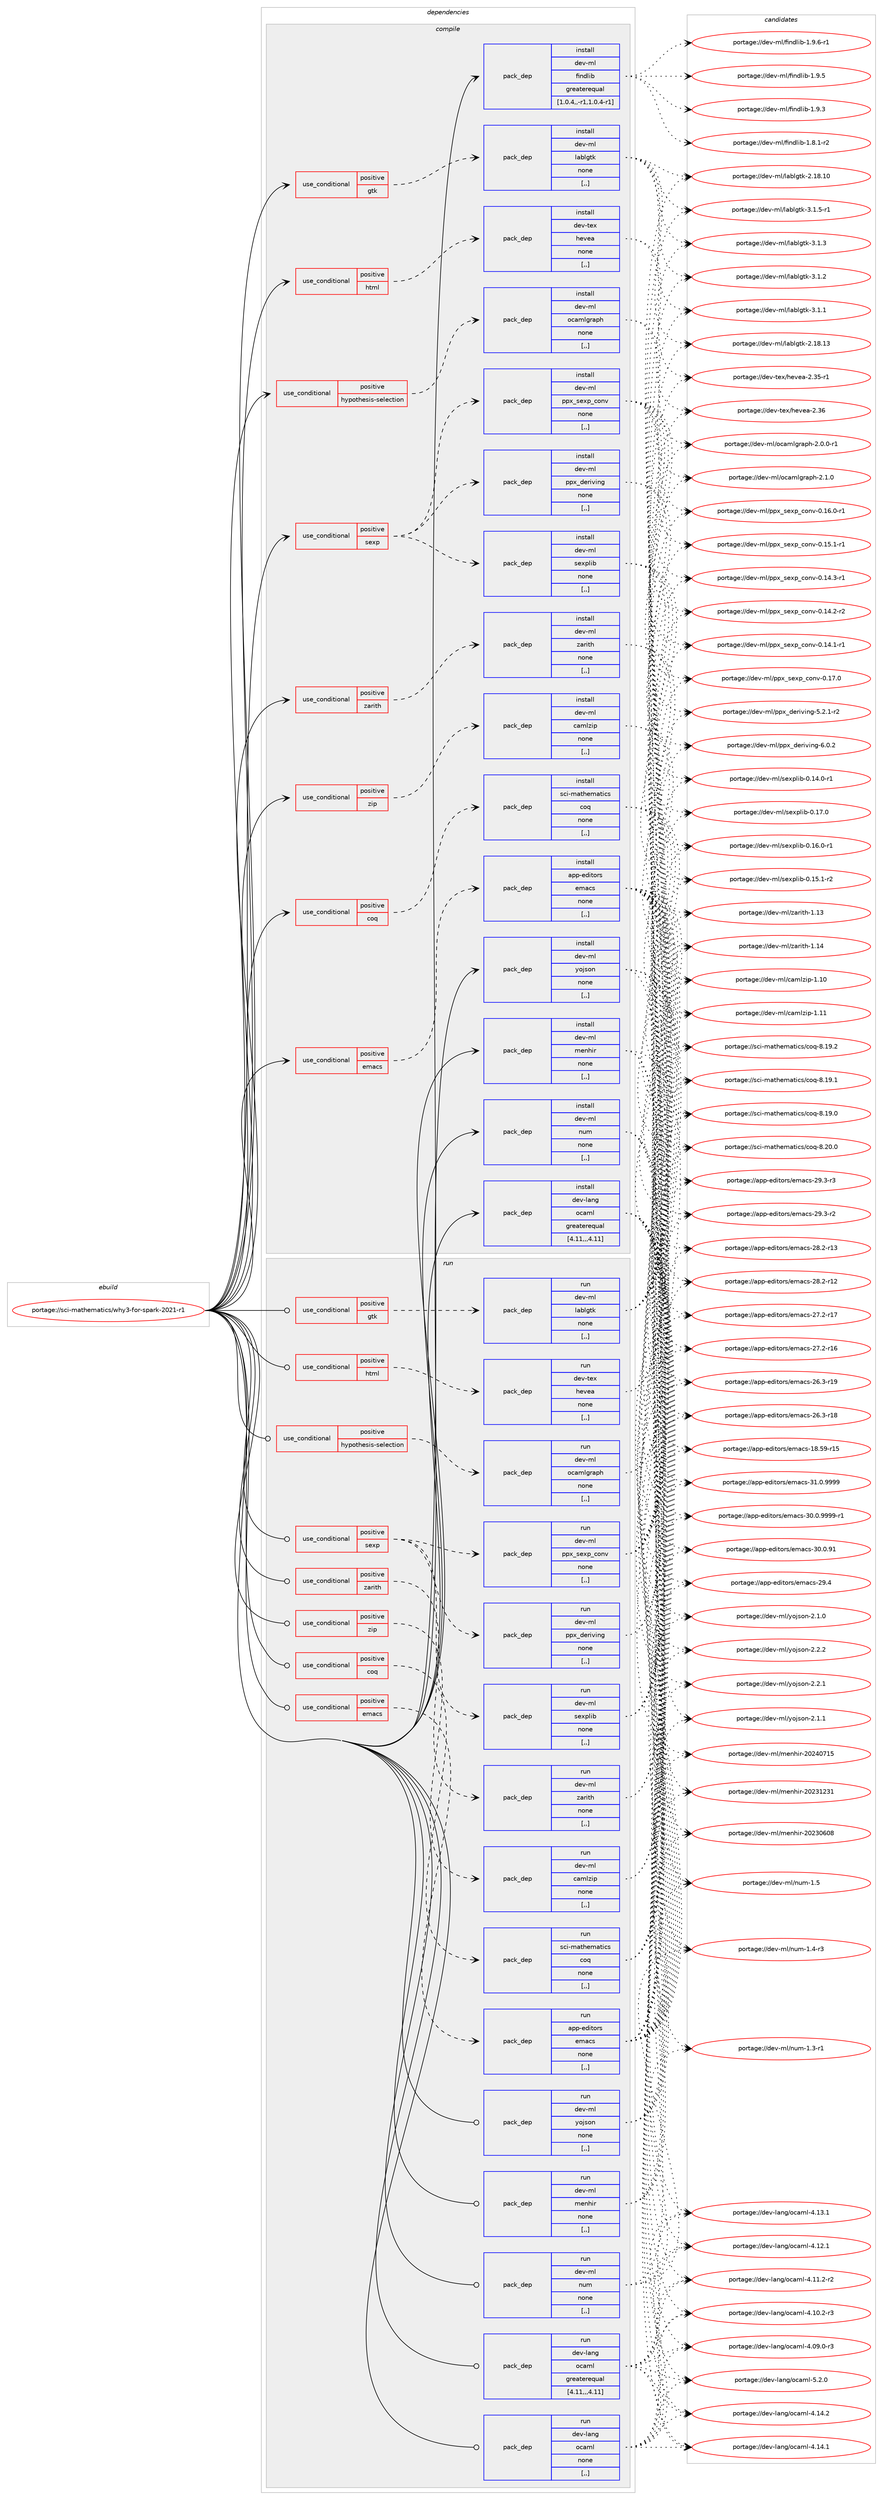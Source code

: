 digraph prolog {

# *************
# Graph options
# *************

newrank=true;
concentrate=true;
compound=true;
graph [rankdir=LR,fontname=Helvetica,fontsize=10,ranksep=1.5];#, ranksep=2.5, nodesep=0.2];
edge  [arrowhead=vee];
node  [fontname=Helvetica,fontsize=10];

# **********
# The ebuild
# **********

subgraph cluster_leftcol {
color=gray;
label=<<i>ebuild</i>>;
id [label="portage://sci-mathematics/why3-for-spark-2021-r1", color=red, width=4, href="../sci-mathematics/why3-for-spark-2021-r1.svg"];
}

# ****************
# The dependencies
# ****************

subgraph cluster_midcol {
color=gray;
label=<<i>dependencies</i>>;
subgraph cluster_compile {
fillcolor="#eeeeee";
style=filled;
label=<<i>compile</i>>;
subgraph cond242470 {
dependency919540 [label=<<TABLE BORDER="0" CELLBORDER="1" CELLSPACING="0" CELLPADDING="4"><TR><TD ROWSPAN="3" CELLPADDING="10">use_conditional</TD></TR><TR><TD>positive</TD></TR><TR><TD>coq</TD></TR></TABLE>>, shape=none, color=red];
subgraph pack670424 {
dependency919541 [label=<<TABLE BORDER="0" CELLBORDER="1" CELLSPACING="0" CELLPADDING="4" WIDTH="220"><TR><TD ROWSPAN="6" CELLPADDING="30">pack_dep</TD></TR><TR><TD WIDTH="110">install</TD></TR><TR><TD>sci-mathematics</TD></TR><TR><TD>coq</TD></TR><TR><TD>none</TD></TR><TR><TD>[,,]</TD></TR></TABLE>>, shape=none, color=blue];
}
dependency919540:e -> dependency919541:w [weight=20,style="dashed",arrowhead="vee"];
}
id:e -> dependency919540:w [weight=20,style="solid",arrowhead="vee"];
subgraph cond242471 {
dependency919542 [label=<<TABLE BORDER="0" CELLBORDER="1" CELLSPACING="0" CELLPADDING="4"><TR><TD ROWSPAN="3" CELLPADDING="10">use_conditional</TD></TR><TR><TD>positive</TD></TR><TR><TD>emacs</TD></TR></TABLE>>, shape=none, color=red];
subgraph pack670425 {
dependency919543 [label=<<TABLE BORDER="0" CELLBORDER="1" CELLSPACING="0" CELLPADDING="4" WIDTH="220"><TR><TD ROWSPAN="6" CELLPADDING="30">pack_dep</TD></TR><TR><TD WIDTH="110">install</TD></TR><TR><TD>app-editors</TD></TR><TR><TD>emacs</TD></TR><TR><TD>none</TD></TR><TR><TD>[,,]</TD></TR></TABLE>>, shape=none, color=blue];
}
dependency919542:e -> dependency919543:w [weight=20,style="dashed",arrowhead="vee"];
}
id:e -> dependency919542:w [weight=20,style="solid",arrowhead="vee"];
subgraph cond242472 {
dependency919544 [label=<<TABLE BORDER="0" CELLBORDER="1" CELLSPACING="0" CELLPADDING="4"><TR><TD ROWSPAN="3" CELLPADDING="10">use_conditional</TD></TR><TR><TD>positive</TD></TR><TR><TD>gtk</TD></TR></TABLE>>, shape=none, color=red];
subgraph pack670426 {
dependency919545 [label=<<TABLE BORDER="0" CELLBORDER="1" CELLSPACING="0" CELLPADDING="4" WIDTH="220"><TR><TD ROWSPAN="6" CELLPADDING="30">pack_dep</TD></TR><TR><TD WIDTH="110">install</TD></TR><TR><TD>dev-ml</TD></TR><TR><TD>lablgtk</TD></TR><TR><TD>none</TD></TR><TR><TD>[,,]</TD></TR></TABLE>>, shape=none, color=blue];
}
dependency919544:e -> dependency919545:w [weight=20,style="dashed",arrowhead="vee"];
}
id:e -> dependency919544:w [weight=20,style="solid",arrowhead="vee"];
subgraph cond242473 {
dependency919546 [label=<<TABLE BORDER="0" CELLBORDER="1" CELLSPACING="0" CELLPADDING="4"><TR><TD ROWSPAN="3" CELLPADDING="10">use_conditional</TD></TR><TR><TD>positive</TD></TR><TR><TD>html</TD></TR></TABLE>>, shape=none, color=red];
subgraph pack670427 {
dependency919547 [label=<<TABLE BORDER="0" CELLBORDER="1" CELLSPACING="0" CELLPADDING="4" WIDTH="220"><TR><TD ROWSPAN="6" CELLPADDING="30">pack_dep</TD></TR><TR><TD WIDTH="110">install</TD></TR><TR><TD>dev-tex</TD></TR><TR><TD>hevea</TD></TR><TR><TD>none</TD></TR><TR><TD>[,,]</TD></TR></TABLE>>, shape=none, color=blue];
}
dependency919546:e -> dependency919547:w [weight=20,style="dashed",arrowhead="vee"];
}
id:e -> dependency919546:w [weight=20,style="solid",arrowhead="vee"];
subgraph cond242474 {
dependency919548 [label=<<TABLE BORDER="0" CELLBORDER="1" CELLSPACING="0" CELLPADDING="4"><TR><TD ROWSPAN="3" CELLPADDING="10">use_conditional</TD></TR><TR><TD>positive</TD></TR><TR><TD>hypothesis-selection</TD></TR></TABLE>>, shape=none, color=red];
subgraph pack670428 {
dependency919549 [label=<<TABLE BORDER="0" CELLBORDER="1" CELLSPACING="0" CELLPADDING="4" WIDTH="220"><TR><TD ROWSPAN="6" CELLPADDING="30">pack_dep</TD></TR><TR><TD WIDTH="110">install</TD></TR><TR><TD>dev-ml</TD></TR><TR><TD>ocamlgraph</TD></TR><TR><TD>none</TD></TR><TR><TD>[,,]</TD></TR></TABLE>>, shape=none, color=blue];
}
dependency919548:e -> dependency919549:w [weight=20,style="dashed",arrowhead="vee"];
}
id:e -> dependency919548:w [weight=20,style="solid",arrowhead="vee"];
subgraph cond242475 {
dependency919550 [label=<<TABLE BORDER="0" CELLBORDER="1" CELLSPACING="0" CELLPADDING="4"><TR><TD ROWSPAN="3" CELLPADDING="10">use_conditional</TD></TR><TR><TD>positive</TD></TR><TR><TD>sexp</TD></TR></TABLE>>, shape=none, color=red];
subgraph pack670429 {
dependency919551 [label=<<TABLE BORDER="0" CELLBORDER="1" CELLSPACING="0" CELLPADDING="4" WIDTH="220"><TR><TD ROWSPAN="6" CELLPADDING="30">pack_dep</TD></TR><TR><TD WIDTH="110">install</TD></TR><TR><TD>dev-ml</TD></TR><TR><TD>ppx_deriving</TD></TR><TR><TD>none</TD></TR><TR><TD>[,,]</TD></TR></TABLE>>, shape=none, color=blue];
}
dependency919550:e -> dependency919551:w [weight=20,style="dashed",arrowhead="vee"];
subgraph pack670430 {
dependency919552 [label=<<TABLE BORDER="0" CELLBORDER="1" CELLSPACING="0" CELLPADDING="4" WIDTH="220"><TR><TD ROWSPAN="6" CELLPADDING="30">pack_dep</TD></TR><TR><TD WIDTH="110">install</TD></TR><TR><TD>dev-ml</TD></TR><TR><TD>ppx_sexp_conv</TD></TR><TR><TD>none</TD></TR><TR><TD>[,,]</TD></TR></TABLE>>, shape=none, color=blue];
}
dependency919550:e -> dependency919552:w [weight=20,style="dashed",arrowhead="vee"];
subgraph pack670431 {
dependency919553 [label=<<TABLE BORDER="0" CELLBORDER="1" CELLSPACING="0" CELLPADDING="4" WIDTH="220"><TR><TD ROWSPAN="6" CELLPADDING="30">pack_dep</TD></TR><TR><TD WIDTH="110">install</TD></TR><TR><TD>dev-ml</TD></TR><TR><TD>sexplib</TD></TR><TR><TD>none</TD></TR><TR><TD>[,,]</TD></TR></TABLE>>, shape=none, color=blue];
}
dependency919550:e -> dependency919553:w [weight=20,style="dashed",arrowhead="vee"];
}
id:e -> dependency919550:w [weight=20,style="solid",arrowhead="vee"];
subgraph cond242476 {
dependency919554 [label=<<TABLE BORDER="0" CELLBORDER="1" CELLSPACING="0" CELLPADDING="4"><TR><TD ROWSPAN="3" CELLPADDING="10">use_conditional</TD></TR><TR><TD>positive</TD></TR><TR><TD>zarith</TD></TR></TABLE>>, shape=none, color=red];
subgraph pack670432 {
dependency919555 [label=<<TABLE BORDER="0" CELLBORDER="1" CELLSPACING="0" CELLPADDING="4" WIDTH="220"><TR><TD ROWSPAN="6" CELLPADDING="30">pack_dep</TD></TR><TR><TD WIDTH="110">install</TD></TR><TR><TD>dev-ml</TD></TR><TR><TD>zarith</TD></TR><TR><TD>none</TD></TR><TR><TD>[,,]</TD></TR></TABLE>>, shape=none, color=blue];
}
dependency919554:e -> dependency919555:w [weight=20,style="dashed",arrowhead="vee"];
}
id:e -> dependency919554:w [weight=20,style="solid",arrowhead="vee"];
subgraph cond242477 {
dependency919556 [label=<<TABLE BORDER="0" CELLBORDER="1" CELLSPACING="0" CELLPADDING="4"><TR><TD ROWSPAN="3" CELLPADDING="10">use_conditional</TD></TR><TR><TD>positive</TD></TR><TR><TD>zip</TD></TR></TABLE>>, shape=none, color=red];
subgraph pack670433 {
dependency919557 [label=<<TABLE BORDER="0" CELLBORDER="1" CELLSPACING="0" CELLPADDING="4" WIDTH="220"><TR><TD ROWSPAN="6" CELLPADDING="30">pack_dep</TD></TR><TR><TD WIDTH="110">install</TD></TR><TR><TD>dev-ml</TD></TR><TR><TD>camlzip</TD></TR><TR><TD>none</TD></TR><TR><TD>[,,]</TD></TR></TABLE>>, shape=none, color=blue];
}
dependency919556:e -> dependency919557:w [weight=20,style="dashed",arrowhead="vee"];
}
id:e -> dependency919556:w [weight=20,style="solid",arrowhead="vee"];
subgraph pack670434 {
dependency919558 [label=<<TABLE BORDER="0" CELLBORDER="1" CELLSPACING="0" CELLPADDING="4" WIDTH="220"><TR><TD ROWSPAN="6" CELLPADDING="30">pack_dep</TD></TR><TR><TD WIDTH="110">install</TD></TR><TR><TD>dev-lang</TD></TR><TR><TD>ocaml</TD></TR><TR><TD>greaterequal</TD></TR><TR><TD>[4.11,,,4.11]</TD></TR></TABLE>>, shape=none, color=blue];
}
id:e -> dependency919558:w [weight=20,style="solid",arrowhead="vee"];
subgraph pack670435 {
dependency919559 [label=<<TABLE BORDER="0" CELLBORDER="1" CELLSPACING="0" CELLPADDING="4" WIDTH="220"><TR><TD ROWSPAN="6" CELLPADDING="30">pack_dep</TD></TR><TR><TD WIDTH="110">install</TD></TR><TR><TD>dev-ml</TD></TR><TR><TD>findlib</TD></TR><TR><TD>greaterequal</TD></TR><TR><TD>[1.0.4,,-r1,1.0.4-r1]</TD></TR></TABLE>>, shape=none, color=blue];
}
id:e -> dependency919559:w [weight=20,style="solid",arrowhead="vee"];
subgraph pack670436 {
dependency919560 [label=<<TABLE BORDER="0" CELLBORDER="1" CELLSPACING="0" CELLPADDING="4" WIDTH="220"><TR><TD ROWSPAN="6" CELLPADDING="30">pack_dep</TD></TR><TR><TD WIDTH="110">install</TD></TR><TR><TD>dev-ml</TD></TR><TR><TD>menhir</TD></TR><TR><TD>none</TD></TR><TR><TD>[,,]</TD></TR></TABLE>>, shape=none, color=blue];
}
id:e -> dependency919560:w [weight=20,style="solid",arrowhead="vee"];
subgraph pack670437 {
dependency919561 [label=<<TABLE BORDER="0" CELLBORDER="1" CELLSPACING="0" CELLPADDING="4" WIDTH="220"><TR><TD ROWSPAN="6" CELLPADDING="30">pack_dep</TD></TR><TR><TD WIDTH="110">install</TD></TR><TR><TD>dev-ml</TD></TR><TR><TD>num</TD></TR><TR><TD>none</TD></TR><TR><TD>[,,]</TD></TR></TABLE>>, shape=none, color=blue];
}
id:e -> dependency919561:w [weight=20,style="solid",arrowhead="vee"];
subgraph pack670438 {
dependency919562 [label=<<TABLE BORDER="0" CELLBORDER="1" CELLSPACING="0" CELLPADDING="4" WIDTH="220"><TR><TD ROWSPAN="6" CELLPADDING="30">pack_dep</TD></TR><TR><TD WIDTH="110">install</TD></TR><TR><TD>dev-ml</TD></TR><TR><TD>yojson</TD></TR><TR><TD>none</TD></TR><TR><TD>[,,]</TD></TR></TABLE>>, shape=none, color=blue];
}
id:e -> dependency919562:w [weight=20,style="solid",arrowhead="vee"];
}
subgraph cluster_compileandrun {
fillcolor="#eeeeee";
style=filled;
label=<<i>compile and run</i>>;
}
subgraph cluster_run {
fillcolor="#eeeeee";
style=filled;
label=<<i>run</i>>;
subgraph cond242478 {
dependency919563 [label=<<TABLE BORDER="0" CELLBORDER="1" CELLSPACING="0" CELLPADDING="4"><TR><TD ROWSPAN="3" CELLPADDING="10">use_conditional</TD></TR><TR><TD>positive</TD></TR><TR><TD>coq</TD></TR></TABLE>>, shape=none, color=red];
subgraph pack670439 {
dependency919564 [label=<<TABLE BORDER="0" CELLBORDER="1" CELLSPACING="0" CELLPADDING="4" WIDTH="220"><TR><TD ROWSPAN="6" CELLPADDING="30">pack_dep</TD></TR><TR><TD WIDTH="110">run</TD></TR><TR><TD>sci-mathematics</TD></TR><TR><TD>coq</TD></TR><TR><TD>none</TD></TR><TR><TD>[,,]</TD></TR></TABLE>>, shape=none, color=blue];
}
dependency919563:e -> dependency919564:w [weight=20,style="dashed",arrowhead="vee"];
}
id:e -> dependency919563:w [weight=20,style="solid",arrowhead="odot"];
subgraph cond242479 {
dependency919565 [label=<<TABLE BORDER="0" CELLBORDER="1" CELLSPACING="0" CELLPADDING="4"><TR><TD ROWSPAN="3" CELLPADDING="10">use_conditional</TD></TR><TR><TD>positive</TD></TR><TR><TD>emacs</TD></TR></TABLE>>, shape=none, color=red];
subgraph pack670440 {
dependency919566 [label=<<TABLE BORDER="0" CELLBORDER="1" CELLSPACING="0" CELLPADDING="4" WIDTH="220"><TR><TD ROWSPAN="6" CELLPADDING="30">pack_dep</TD></TR><TR><TD WIDTH="110">run</TD></TR><TR><TD>app-editors</TD></TR><TR><TD>emacs</TD></TR><TR><TD>none</TD></TR><TR><TD>[,,]</TD></TR></TABLE>>, shape=none, color=blue];
}
dependency919565:e -> dependency919566:w [weight=20,style="dashed",arrowhead="vee"];
}
id:e -> dependency919565:w [weight=20,style="solid",arrowhead="odot"];
subgraph cond242480 {
dependency919567 [label=<<TABLE BORDER="0" CELLBORDER="1" CELLSPACING="0" CELLPADDING="4"><TR><TD ROWSPAN="3" CELLPADDING="10">use_conditional</TD></TR><TR><TD>positive</TD></TR><TR><TD>gtk</TD></TR></TABLE>>, shape=none, color=red];
subgraph pack670441 {
dependency919568 [label=<<TABLE BORDER="0" CELLBORDER="1" CELLSPACING="0" CELLPADDING="4" WIDTH="220"><TR><TD ROWSPAN="6" CELLPADDING="30">pack_dep</TD></TR><TR><TD WIDTH="110">run</TD></TR><TR><TD>dev-ml</TD></TR><TR><TD>lablgtk</TD></TR><TR><TD>none</TD></TR><TR><TD>[,,]</TD></TR></TABLE>>, shape=none, color=blue];
}
dependency919567:e -> dependency919568:w [weight=20,style="dashed",arrowhead="vee"];
}
id:e -> dependency919567:w [weight=20,style="solid",arrowhead="odot"];
subgraph cond242481 {
dependency919569 [label=<<TABLE BORDER="0" CELLBORDER="1" CELLSPACING="0" CELLPADDING="4"><TR><TD ROWSPAN="3" CELLPADDING="10">use_conditional</TD></TR><TR><TD>positive</TD></TR><TR><TD>html</TD></TR></TABLE>>, shape=none, color=red];
subgraph pack670442 {
dependency919570 [label=<<TABLE BORDER="0" CELLBORDER="1" CELLSPACING="0" CELLPADDING="4" WIDTH="220"><TR><TD ROWSPAN="6" CELLPADDING="30">pack_dep</TD></TR><TR><TD WIDTH="110">run</TD></TR><TR><TD>dev-tex</TD></TR><TR><TD>hevea</TD></TR><TR><TD>none</TD></TR><TR><TD>[,,]</TD></TR></TABLE>>, shape=none, color=blue];
}
dependency919569:e -> dependency919570:w [weight=20,style="dashed",arrowhead="vee"];
}
id:e -> dependency919569:w [weight=20,style="solid",arrowhead="odot"];
subgraph cond242482 {
dependency919571 [label=<<TABLE BORDER="0" CELLBORDER="1" CELLSPACING="0" CELLPADDING="4"><TR><TD ROWSPAN="3" CELLPADDING="10">use_conditional</TD></TR><TR><TD>positive</TD></TR><TR><TD>hypothesis-selection</TD></TR></TABLE>>, shape=none, color=red];
subgraph pack670443 {
dependency919572 [label=<<TABLE BORDER="0" CELLBORDER="1" CELLSPACING="0" CELLPADDING="4" WIDTH="220"><TR><TD ROWSPAN="6" CELLPADDING="30">pack_dep</TD></TR><TR><TD WIDTH="110">run</TD></TR><TR><TD>dev-ml</TD></TR><TR><TD>ocamlgraph</TD></TR><TR><TD>none</TD></TR><TR><TD>[,,]</TD></TR></TABLE>>, shape=none, color=blue];
}
dependency919571:e -> dependency919572:w [weight=20,style="dashed",arrowhead="vee"];
}
id:e -> dependency919571:w [weight=20,style="solid",arrowhead="odot"];
subgraph cond242483 {
dependency919573 [label=<<TABLE BORDER="0" CELLBORDER="1" CELLSPACING="0" CELLPADDING="4"><TR><TD ROWSPAN="3" CELLPADDING="10">use_conditional</TD></TR><TR><TD>positive</TD></TR><TR><TD>sexp</TD></TR></TABLE>>, shape=none, color=red];
subgraph pack670444 {
dependency919574 [label=<<TABLE BORDER="0" CELLBORDER="1" CELLSPACING="0" CELLPADDING="4" WIDTH="220"><TR><TD ROWSPAN="6" CELLPADDING="30">pack_dep</TD></TR><TR><TD WIDTH="110">run</TD></TR><TR><TD>dev-ml</TD></TR><TR><TD>ppx_deriving</TD></TR><TR><TD>none</TD></TR><TR><TD>[,,]</TD></TR></TABLE>>, shape=none, color=blue];
}
dependency919573:e -> dependency919574:w [weight=20,style="dashed",arrowhead="vee"];
subgraph pack670445 {
dependency919575 [label=<<TABLE BORDER="0" CELLBORDER="1" CELLSPACING="0" CELLPADDING="4" WIDTH="220"><TR><TD ROWSPAN="6" CELLPADDING="30">pack_dep</TD></TR><TR><TD WIDTH="110">run</TD></TR><TR><TD>dev-ml</TD></TR><TR><TD>ppx_sexp_conv</TD></TR><TR><TD>none</TD></TR><TR><TD>[,,]</TD></TR></TABLE>>, shape=none, color=blue];
}
dependency919573:e -> dependency919575:w [weight=20,style="dashed",arrowhead="vee"];
subgraph pack670446 {
dependency919576 [label=<<TABLE BORDER="0" CELLBORDER="1" CELLSPACING="0" CELLPADDING="4" WIDTH="220"><TR><TD ROWSPAN="6" CELLPADDING="30">pack_dep</TD></TR><TR><TD WIDTH="110">run</TD></TR><TR><TD>dev-ml</TD></TR><TR><TD>sexplib</TD></TR><TR><TD>none</TD></TR><TR><TD>[,,]</TD></TR></TABLE>>, shape=none, color=blue];
}
dependency919573:e -> dependency919576:w [weight=20,style="dashed",arrowhead="vee"];
}
id:e -> dependency919573:w [weight=20,style="solid",arrowhead="odot"];
subgraph cond242484 {
dependency919577 [label=<<TABLE BORDER="0" CELLBORDER="1" CELLSPACING="0" CELLPADDING="4"><TR><TD ROWSPAN="3" CELLPADDING="10">use_conditional</TD></TR><TR><TD>positive</TD></TR><TR><TD>zarith</TD></TR></TABLE>>, shape=none, color=red];
subgraph pack670447 {
dependency919578 [label=<<TABLE BORDER="0" CELLBORDER="1" CELLSPACING="0" CELLPADDING="4" WIDTH="220"><TR><TD ROWSPAN="6" CELLPADDING="30">pack_dep</TD></TR><TR><TD WIDTH="110">run</TD></TR><TR><TD>dev-ml</TD></TR><TR><TD>zarith</TD></TR><TR><TD>none</TD></TR><TR><TD>[,,]</TD></TR></TABLE>>, shape=none, color=blue];
}
dependency919577:e -> dependency919578:w [weight=20,style="dashed",arrowhead="vee"];
}
id:e -> dependency919577:w [weight=20,style="solid",arrowhead="odot"];
subgraph cond242485 {
dependency919579 [label=<<TABLE BORDER="0" CELLBORDER="1" CELLSPACING="0" CELLPADDING="4"><TR><TD ROWSPAN="3" CELLPADDING="10">use_conditional</TD></TR><TR><TD>positive</TD></TR><TR><TD>zip</TD></TR></TABLE>>, shape=none, color=red];
subgraph pack670448 {
dependency919580 [label=<<TABLE BORDER="0" CELLBORDER="1" CELLSPACING="0" CELLPADDING="4" WIDTH="220"><TR><TD ROWSPAN="6" CELLPADDING="30">pack_dep</TD></TR><TR><TD WIDTH="110">run</TD></TR><TR><TD>dev-ml</TD></TR><TR><TD>camlzip</TD></TR><TR><TD>none</TD></TR><TR><TD>[,,]</TD></TR></TABLE>>, shape=none, color=blue];
}
dependency919579:e -> dependency919580:w [weight=20,style="dashed",arrowhead="vee"];
}
id:e -> dependency919579:w [weight=20,style="solid",arrowhead="odot"];
subgraph pack670449 {
dependency919581 [label=<<TABLE BORDER="0" CELLBORDER="1" CELLSPACING="0" CELLPADDING="4" WIDTH="220"><TR><TD ROWSPAN="6" CELLPADDING="30">pack_dep</TD></TR><TR><TD WIDTH="110">run</TD></TR><TR><TD>dev-lang</TD></TR><TR><TD>ocaml</TD></TR><TR><TD>greaterequal</TD></TR><TR><TD>[4.11,,,4.11]</TD></TR></TABLE>>, shape=none, color=blue];
}
id:e -> dependency919581:w [weight=20,style="solid",arrowhead="odot"];
subgraph pack670450 {
dependency919582 [label=<<TABLE BORDER="0" CELLBORDER="1" CELLSPACING="0" CELLPADDING="4" WIDTH="220"><TR><TD ROWSPAN="6" CELLPADDING="30">pack_dep</TD></TR><TR><TD WIDTH="110">run</TD></TR><TR><TD>dev-lang</TD></TR><TR><TD>ocaml</TD></TR><TR><TD>none</TD></TR><TR><TD>[,,]</TD></TR></TABLE>>, shape=none, color=blue];
}
id:e -> dependency919582:w [weight=20,style="solid",arrowhead="odot"];
subgraph pack670451 {
dependency919583 [label=<<TABLE BORDER="0" CELLBORDER="1" CELLSPACING="0" CELLPADDING="4" WIDTH="220"><TR><TD ROWSPAN="6" CELLPADDING="30">pack_dep</TD></TR><TR><TD WIDTH="110">run</TD></TR><TR><TD>dev-ml</TD></TR><TR><TD>menhir</TD></TR><TR><TD>none</TD></TR><TR><TD>[,,]</TD></TR></TABLE>>, shape=none, color=blue];
}
id:e -> dependency919583:w [weight=20,style="solid",arrowhead="odot"];
subgraph pack670452 {
dependency919584 [label=<<TABLE BORDER="0" CELLBORDER="1" CELLSPACING="0" CELLPADDING="4" WIDTH="220"><TR><TD ROWSPAN="6" CELLPADDING="30">pack_dep</TD></TR><TR><TD WIDTH="110">run</TD></TR><TR><TD>dev-ml</TD></TR><TR><TD>num</TD></TR><TR><TD>none</TD></TR><TR><TD>[,,]</TD></TR></TABLE>>, shape=none, color=blue];
}
id:e -> dependency919584:w [weight=20,style="solid",arrowhead="odot"];
subgraph pack670453 {
dependency919585 [label=<<TABLE BORDER="0" CELLBORDER="1" CELLSPACING="0" CELLPADDING="4" WIDTH="220"><TR><TD ROWSPAN="6" CELLPADDING="30">pack_dep</TD></TR><TR><TD WIDTH="110">run</TD></TR><TR><TD>dev-ml</TD></TR><TR><TD>yojson</TD></TR><TR><TD>none</TD></TR><TR><TD>[,,]</TD></TR></TABLE>>, shape=none, color=blue];
}
id:e -> dependency919585:w [weight=20,style="solid",arrowhead="odot"];
}
}

# **************
# The candidates
# **************

subgraph cluster_choices {
rank=same;
color=gray;
label=<<i>candidates</i>>;

subgraph choice670424 {
color=black;
nodesep=1;
choice1159910545109971161041011099711610599115479911111345564650484648 [label="portage://sci-mathematics/coq-8.20.0", color=red, width=4,href="../sci-mathematics/coq-8.20.0.svg"];
choice1159910545109971161041011099711610599115479911111345564649574650 [label="portage://sci-mathematics/coq-8.19.2", color=red, width=4,href="../sci-mathematics/coq-8.19.2.svg"];
choice1159910545109971161041011099711610599115479911111345564649574649 [label="portage://sci-mathematics/coq-8.19.1", color=red, width=4,href="../sci-mathematics/coq-8.19.1.svg"];
choice1159910545109971161041011099711610599115479911111345564649574648 [label="portage://sci-mathematics/coq-8.19.0", color=red, width=4,href="../sci-mathematics/coq-8.19.0.svg"];
dependency919541:e -> choice1159910545109971161041011099711610599115479911111345564650484648:w [style=dotted,weight="100"];
dependency919541:e -> choice1159910545109971161041011099711610599115479911111345564649574650:w [style=dotted,weight="100"];
dependency919541:e -> choice1159910545109971161041011099711610599115479911111345564649574649:w [style=dotted,weight="100"];
dependency919541:e -> choice1159910545109971161041011099711610599115479911111345564649574648:w [style=dotted,weight="100"];
}
subgraph choice670425 {
color=black;
nodesep=1;
choice971121124510110010511611111411547101109979911545514946484657575757 [label="portage://app-editors/emacs-31.0.9999", color=red, width=4,href="../app-editors/emacs-31.0.9999.svg"];
choice9711211245101100105116111114115471011099799115455148464846575757574511449 [label="portage://app-editors/emacs-30.0.9999-r1", color=red, width=4,href="../app-editors/emacs-30.0.9999-r1.svg"];
choice97112112451011001051161111141154710110997991154551484648465749 [label="portage://app-editors/emacs-30.0.91", color=red, width=4,href="../app-editors/emacs-30.0.91.svg"];
choice97112112451011001051161111141154710110997991154550574652 [label="portage://app-editors/emacs-29.4", color=red, width=4,href="../app-editors/emacs-29.4.svg"];
choice971121124510110010511611111411547101109979911545505746514511451 [label="portage://app-editors/emacs-29.3-r3", color=red, width=4,href="../app-editors/emacs-29.3-r3.svg"];
choice971121124510110010511611111411547101109979911545505746514511450 [label="portage://app-editors/emacs-29.3-r2", color=red, width=4,href="../app-editors/emacs-29.3-r2.svg"];
choice97112112451011001051161111141154710110997991154550564650451144951 [label="portage://app-editors/emacs-28.2-r13", color=red, width=4,href="../app-editors/emacs-28.2-r13.svg"];
choice97112112451011001051161111141154710110997991154550564650451144950 [label="portage://app-editors/emacs-28.2-r12", color=red, width=4,href="../app-editors/emacs-28.2-r12.svg"];
choice97112112451011001051161111141154710110997991154550554650451144955 [label="portage://app-editors/emacs-27.2-r17", color=red, width=4,href="../app-editors/emacs-27.2-r17.svg"];
choice97112112451011001051161111141154710110997991154550554650451144954 [label="portage://app-editors/emacs-27.2-r16", color=red, width=4,href="../app-editors/emacs-27.2-r16.svg"];
choice97112112451011001051161111141154710110997991154550544651451144957 [label="portage://app-editors/emacs-26.3-r19", color=red, width=4,href="../app-editors/emacs-26.3-r19.svg"];
choice97112112451011001051161111141154710110997991154550544651451144956 [label="portage://app-editors/emacs-26.3-r18", color=red, width=4,href="../app-editors/emacs-26.3-r18.svg"];
choice9711211245101100105116111114115471011099799115454956465357451144953 [label="portage://app-editors/emacs-18.59-r15", color=red, width=4,href="../app-editors/emacs-18.59-r15.svg"];
dependency919543:e -> choice971121124510110010511611111411547101109979911545514946484657575757:w [style=dotted,weight="100"];
dependency919543:e -> choice9711211245101100105116111114115471011099799115455148464846575757574511449:w [style=dotted,weight="100"];
dependency919543:e -> choice97112112451011001051161111141154710110997991154551484648465749:w [style=dotted,weight="100"];
dependency919543:e -> choice97112112451011001051161111141154710110997991154550574652:w [style=dotted,weight="100"];
dependency919543:e -> choice971121124510110010511611111411547101109979911545505746514511451:w [style=dotted,weight="100"];
dependency919543:e -> choice971121124510110010511611111411547101109979911545505746514511450:w [style=dotted,weight="100"];
dependency919543:e -> choice97112112451011001051161111141154710110997991154550564650451144951:w [style=dotted,weight="100"];
dependency919543:e -> choice97112112451011001051161111141154710110997991154550564650451144950:w [style=dotted,weight="100"];
dependency919543:e -> choice97112112451011001051161111141154710110997991154550554650451144955:w [style=dotted,weight="100"];
dependency919543:e -> choice97112112451011001051161111141154710110997991154550554650451144954:w [style=dotted,weight="100"];
dependency919543:e -> choice97112112451011001051161111141154710110997991154550544651451144957:w [style=dotted,weight="100"];
dependency919543:e -> choice97112112451011001051161111141154710110997991154550544651451144956:w [style=dotted,weight="100"];
dependency919543:e -> choice9711211245101100105116111114115471011099799115454956465357451144953:w [style=dotted,weight="100"];
}
subgraph choice670426 {
color=black;
nodesep=1;
choice100101118451091084710897981081031161074551464946534511449 [label="portage://dev-ml/lablgtk-3.1.5-r1", color=red, width=4,href="../dev-ml/lablgtk-3.1.5-r1.svg"];
choice10010111845109108471089798108103116107455146494651 [label="portage://dev-ml/lablgtk-3.1.3", color=red, width=4,href="../dev-ml/lablgtk-3.1.3.svg"];
choice10010111845109108471089798108103116107455146494650 [label="portage://dev-ml/lablgtk-3.1.2", color=red, width=4,href="../dev-ml/lablgtk-3.1.2.svg"];
choice10010111845109108471089798108103116107455146494649 [label="portage://dev-ml/lablgtk-3.1.1", color=red, width=4,href="../dev-ml/lablgtk-3.1.1.svg"];
choice100101118451091084710897981081031161074550464956464951 [label="portage://dev-ml/lablgtk-2.18.13", color=red, width=4,href="../dev-ml/lablgtk-2.18.13.svg"];
choice100101118451091084710897981081031161074550464956464948 [label="portage://dev-ml/lablgtk-2.18.10", color=red, width=4,href="../dev-ml/lablgtk-2.18.10.svg"];
dependency919545:e -> choice100101118451091084710897981081031161074551464946534511449:w [style=dotted,weight="100"];
dependency919545:e -> choice10010111845109108471089798108103116107455146494651:w [style=dotted,weight="100"];
dependency919545:e -> choice10010111845109108471089798108103116107455146494650:w [style=dotted,weight="100"];
dependency919545:e -> choice10010111845109108471089798108103116107455146494649:w [style=dotted,weight="100"];
dependency919545:e -> choice100101118451091084710897981081031161074550464956464951:w [style=dotted,weight="100"];
dependency919545:e -> choice100101118451091084710897981081031161074550464956464948:w [style=dotted,weight="100"];
}
subgraph choice670427 {
color=black;
nodesep=1;
choice1001011184511610112047104101118101974550465154 [label="portage://dev-tex/hevea-2.36", color=red, width=4,href="../dev-tex/hevea-2.36.svg"];
choice10010111845116101120471041011181019745504651534511449 [label="portage://dev-tex/hevea-2.35-r1", color=red, width=4,href="../dev-tex/hevea-2.35-r1.svg"];
dependency919547:e -> choice1001011184511610112047104101118101974550465154:w [style=dotted,weight="100"];
dependency919547:e -> choice10010111845116101120471041011181019745504651534511449:w [style=dotted,weight="100"];
}
subgraph choice670428 {
color=black;
nodesep=1;
choice1001011184510910847111999710910810311497112104455046494648 [label="portage://dev-ml/ocamlgraph-2.1.0", color=red, width=4,href="../dev-ml/ocamlgraph-2.1.0.svg"];
choice10010111845109108471119997109108103114971121044550464846484511449 [label="portage://dev-ml/ocamlgraph-2.0.0-r1", color=red, width=4,href="../dev-ml/ocamlgraph-2.0.0-r1.svg"];
dependency919549:e -> choice1001011184510910847111999710910810311497112104455046494648:w [style=dotted,weight="100"];
dependency919549:e -> choice10010111845109108471119997109108103114971121044550464846484511449:w [style=dotted,weight="100"];
}
subgraph choice670429 {
color=black;
nodesep=1;
choice100101118451091084711211212095100101114105118105110103455446484650 [label="portage://dev-ml/ppx_deriving-6.0.2", color=red, width=4,href="../dev-ml/ppx_deriving-6.0.2.svg"];
choice1001011184510910847112112120951001011141051181051101034553465046494511450 [label="portage://dev-ml/ppx_deriving-5.2.1-r2", color=red, width=4,href="../dev-ml/ppx_deriving-5.2.1-r2.svg"];
dependency919551:e -> choice100101118451091084711211212095100101114105118105110103455446484650:w [style=dotted,weight="100"];
dependency919551:e -> choice1001011184510910847112112120951001011141051181051101034553465046494511450:w [style=dotted,weight="100"];
}
subgraph choice670430 {
color=black;
nodesep=1;
choice100101118451091084711211212095115101120112959911111011845484649554648 [label="portage://dev-ml/ppx_sexp_conv-0.17.0", color=red, width=4,href="../dev-ml/ppx_sexp_conv-0.17.0.svg"];
choice1001011184510910847112112120951151011201129599111110118454846495446484511449 [label="portage://dev-ml/ppx_sexp_conv-0.16.0-r1", color=red, width=4,href="../dev-ml/ppx_sexp_conv-0.16.0-r1.svg"];
choice1001011184510910847112112120951151011201129599111110118454846495346494511449 [label="portage://dev-ml/ppx_sexp_conv-0.15.1-r1", color=red, width=4,href="../dev-ml/ppx_sexp_conv-0.15.1-r1.svg"];
choice1001011184510910847112112120951151011201129599111110118454846495246514511449 [label="portage://dev-ml/ppx_sexp_conv-0.14.3-r1", color=red, width=4,href="../dev-ml/ppx_sexp_conv-0.14.3-r1.svg"];
choice1001011184510910847112112120951151011201129599111110118454846495246504511450 [label="portage://dev-ml/ppx_sexp_conv-0.14.2-r2", color=red, width=4,href="../dev-ml/ppx_sexp_conv-0.14.2-r2.svg"];
choice1001011184510910847112112120951151011201129599111110118454846495246494511449 [label="portage://dev-ml/ppx_sexp_conv-0.14.1-r1", color=red, width=4,href="../dev-ml/ppx_sexp_conv-0.14.1-r1.svg"];
dependency919552:e -> choice100101118451091084711211212095115101120112959911111011845484649554648:w [style=dotted,weight="100"];
dependency919552:e -> choice1001011184510910847112112120951151011201129599111110118454846495446484511449:w [style=dotted,weight="100"];
dependency919552:e -> choice1001011184510910847112112120951151011201129599111110118454846495346494511449:w [style=dotted,weight="100"];
dependency919552:e -> choice1001011184510910847112112120951151011201129599111110118454846495246514511449:w [style=dotted,weight="100"];
dependency919552:e -> choice1001011184510910847112112120951151011201129599111110118454846495246504511450:w [style=dotted,weight="100"];
dependency919552:e -> choice1001011184510910847112112120951151011201129599111110118454846495246494511449:w [style=dotted,weight="100"];
}
subgraph choice670431 {
color=black;
nodesep=1;
choice10010111845109108471151011201121081059845484649554648 [label="portage://dev-ml/sexplib-0.17.0", color=red, width=4,href="../dev-ml/sexplib-0.17.0.svg"];
choice100101118451091084711510112011210810598454846495446484511449 [label="portage://dev-ml/sexplib-0.16.0-r1", color=red, width=4,href="../dev-ml/sexplib-0.16.0-r1.svg"];
choice100101118451091084711510112011210810598454846495346494511450 [label="portage://dev-ml/sexplib-0.15.1-r2", color=red, width=4,href="../dev-ml/sexplib-0.15.1-r2.svg"];
choice100101118451091084711510112011210810598454846495246484511449 [label="portage://dev-ml/sexplib-0.14.0-r1", color=red, width=4,href="../dev-ml/sexplib-0.14.0-r1.svg"];
dependency919553:e -> choice10010111845109108471151011201121081059845484649554648:w [style=dotted,weight="100"];
dependency919553:e -> choice100101118451091084711510112011210810598454846495446484511449:w [style=dotted,weight="100"];
dependency919553:e -> choice100101118451091084711510112011210810598454846495346494511450:w [style=dotted,weight="100"];
dependency919553:e -> choice100101118451091084711510112011210810598454846495246484511449:w [style=dotted,weight="100"];
}
subgraph choice670432 {
color=black;
nodesep=1;
choice1001011184510910847122971141051161044549464952 [label="portage://dev-ml/zarith-1.14", color=red, width=4,href="../dev-ml/zarith-1.14.svg"];
choice1001011184510910847122971141051161044549464951 [label="portage://dev-ml/zarith-1.13", color=red, width=4,href="../dev-ml/zarith-1.13.svg"];
dependency919555:e -> choice1001011184510910847122971141051161044549464952:w [style=dotted,weight="100"];
dependency919555:e -> choice1001011184510910847122971141051161044549464951:w [style=dotted,weight="100"];
}
subgraph choice670433 {
color=black;
nodesep=1;
choice100101118451091084799971091081221051124549464949 [label="portage://dev-ml/camlzip-1.11", color=red, width=4,href="../dev-ml/camlzip-1.11.svg"];
choice100101118451091084799971091081221051124549464948 [label="portage://dev-ml/camlzip-1.10", color=red, width=4,href="../dev-ml/camlzip-1.10.svg"];
dependency919557:e -> choice100101118451091084799971091081221051124549464949:w [style=dotted,weight="100"];
dependency919557:e -> choice100101118451091084799971091081221051124549464948:w [style=dotted,weight="100"];
}
subgraph choice670434 {
color=black;
nodesep=1;
choice1001011184510897110103471119997109108455346504648 [label="portage://dev-lang/ocaml-5.2.0", color=red, width=4,href="../dev-lang/ocaml-5.2.0.svg"];
choice100101118451089711010347111999710910845524649524650 [label="portage://dev-lang/ocaml-4.14.2", color=red, width=4,href="../dev-lang/ocaml-4.14.2.svg"];
choice100101118451089711010347111999710910845524649524649 [label="portage://dev-lang/ocaml-4.14.1", color=red, width=4,href="../dev-lang/ocaml-4.14.1.svg"];
choice100101118451089711010347111999710910845524649514649 [label="portage://dev-lang/ocaml-4.13.1", color=red, width=4,href="../dev-lang/ocaml-4.13.1.svg"];
choice100101118451089711010347111999710910845524649504649 [label="portage://dev-lang/ocaml-4.12.1", color=red, width=4,href="../dev-lang/ocaml-4.12.1.svg"];
choice1001011184510897110103471119997109108455246494946504511450 [label="portage://dev-lang/ocaml-4.11.2-r2", color=red, width=4,href="../dev-lang/ocaml-4.11.2-r2.svg"];
choice1001011184510897110103471119997109108455246494846504511451 [label="portage://dev-lang/ocaml-4.10.2-r3", color=red, width=4,href="../dev-lang/ocaml-4.10.2-r3.svg"];
choice1001011184510897110103471119997109108455246485746484511451 [label="portage://dev-lang/ocaml-4.09.0-r3", color=red, width=4,href="../dev-lang/ocaml-4.09.0-r3.svg"];
dependency919558:e -> choice1001011184510897110103471119997109108455346504648:w [style=dotted,weight="100"];
dependency919558:e -> choice100101118451089711010347111999710910845524649524650:w [style=dotted,weight="100"];
dependency919558:e -> choice100101118451089711010347111999710910845524649524649:w [style=dotted,weight="100"];
dependency919558:e -> choice100101118451089711010347111999710910845524649514649:w [style=dotted,weight="100"];
dependency919558:e -> choice100101118451089711010347111999710910845524649504649:w [style=dotted,weight="100"];
dependency919558:e -> choice1001011184510897110103471119997109108455246494946504511450:w [style=dotted,weight="100"];
dependency919558:e -> choice1001011184510897110103471119997109108455246494846504511451:w [style=dotted,weight="100"];
dependency919558:e -> choice1001011184510897110103471119997109108455246485746484511451:w [style=dotted,weight="100"];
}
subgraph choice670435 {
color=black;
nodesep=1;
choice1001011184510910847102105110100108105984549465746544511449 [label="portage://dev-ml/findlib-1.9.6-r1", color=red, width=4,href="../dev-ml/findlib-1.9.6-r1.svg"];
choice100101118451091084710210511010010810598454946574653 [label="portage://dev-ml/findlib-1.9.5", color=red, width=4,href="../dev-ml/findlib-1.9.5.svg"];
choice100101118451091084710210511010010810598454946574651 [label="portage://dev-ml/findlib-1.9.3", color=red, width=4,href="../dev-ml/findlib-1.9.3.svg"];
choice1001011184510910847102105110100108105984549465646494511450 [label="portage://dev-ml/findlib-1.8.1-r2", color=red, width=4,href="../dev-ml/findlib-1.8.1-r2.svg"];
dependency919559:e -> choice1001011184510910847102105110100108105984549465746544511449:w [style=dotted,weight="100"];
dependency919559:e -> choice100101118451091084710210511010010810598454946574653:w [style=dotted,weight="100"];
dependency919559:e -> choice100101118451091084710210511010010810598454946574651:w [style=dotted,weight="100"];
dependency919559:e -> choice1001011184510910847102105110100108105984549465646494511450:w [style=dotted,weight="100"];
}
subgraph choice670436 {
color=black;
nodesep=1;
choice1001011184510910847109101110104105114455048505248554953 [label="portage://dev-ml/menhir-20240715", color=red, width=4,href="../dev-ml/menhir-20240715.svg"];
choice1001011184510910847109101110104105114455048505149505149 [label="portage://dev-ml/menhir-20231231", color=red, width=4,href="../dev-ml/menhir-20231231.svg"];
choice1001011184510910847109101110104105114455048505148544856 [label="portage://dev-ml/menhir-20230608", color=red, width=4,href="../dev-ml/menhir-20230608.svg"];
dependency919560:e -> choice1001011184510910847109101110104105114455048505248554953:w [style=dotted,weight="100"];
dependency919560:e -> choice1001011184510910847109101110104105114455048505149505149:w [style=dotted,weight="100"];
dependency919560:e -> choice1001011184510910847109101110104105114455048505148544856:w [style=dotted,weight="100"];
}
subgraph choice670437 {
color=black;
nodesep=1;
choice100101118451091084711011710945494653 [label="portage://dev-ml/num-1.5", color=red, width=4,href="../dev-ml/num-1.5.svg"];
choice1001011184510910847110117109454946524511451 [label="portage://dev-ml/num-1.4-r3", color=red, width=4,href="../dev-ml/num-1.4-r3.svg"];
choice1001011184510910847110117109454946514511449 [label="portage://dev-ml/num-1.3-r1", color=red, width=4,href="../dev-ml/num-1.3-r1.svg"];
dependency919561:e -> choice100101118451091084711011710945494653:w [style=dotted,weight="100"];
dependency919561:e -> choice1001011184510910847110117109454946524511451:w [style=dotted,weight="100"];
dependency919561:e -> choice1001011184510910847110117109454946514511449:w [style=dotted,weight="100"];
}
subgraph choice670438 {
color=black;
nodesep=1;
choice1001011184510910847121111106115111110455046504650 [label="portage://dev-ml/yojson-2.2.2", color=red, width=4,href="../dev-ml/yojson-2.2.2.svg"];
choice1001011184510910847121111106115111110455046504649 [label="portage://dev-ml/yojson-2.2.1", color=red, width=4,href="../dev-ml/yojson-2.2.1.svg"];
choice1001011184510910847121111106115111110455046494649 [label="portage://dev-ml/yojson-2.1.1", color=red, width=4,href="../dev-ml/yojson-2.1.1.svg"];
choice1001011184510910847121111106115111110455046494648 [label="portage://dev-ml/yojson-2.1.0", color=red, width=4,href="../dev-ml/yojson-2.1.0.svg"];
dependency919562:e -> choice1001011184510910847121111106115111110455046504650:w [style=dotted,weight="100"];
dependency919562:e -> choice1001011184510910847121111106115111110455046504649:w [style=dotted,weight="100"];
dependency919562:e -> choice1001011184510910847121111106115111110455046494649:w [style=dotted,weight="100"];
dependency919562:e -> choice1001011184510910847121111106115111110455046494648:w [style=dotted,weight="100"];
}
subgraph choice670439 {
color=black;
nodesep=1;
choice1159910545109971161041011099711610599115479911111345564650484648 [label="portage://sci-mathematics/coq-8.20.0", color=red, width=4,href="../sci-mathematics/coq-8.20.0.svg"];
choice1159910545109971161041011099711610599115479911111345564649574650 [label="portage://sci-mathematics/coq-8.19.2", color=red, width=4,href="../sci-mathematics/coq-8.19.2.svg"];
choice1159910545109971161041011099711610599115479911111345564649574649 [label="portage://sci-mathematics/coq-8.19.1", color=red, width=4,href="../sci-mathematics/coq-8.19.1.svg"];
choice1159910545109971161041011099711610599115479911111345564649574648 [label="portage://sci-mathematics/coq-8.19.0", color=red, width=4,href="../sci-mathematics/coq-8.19.0.svg"];
dependency919564:e -> choice1159910545109971161041011099711610599115479911111345564650484648:w [style=dotted,weight="100"];
dependency919564:e -> choice1159910545109971161041011099711610599115479911111345564649574650:w [style=dotted,weight="100"];
dependency919564:e -> choice1159910545109971161041011099711610599115479911111345564649574649:w [style=dotted,weight="100"];
dependency919564:e -> choice1159910545109971161041011099711610599115479911111345564649574648:w [style=dotted,weight="100"];
}
subgraph choice670440 {
color=black;
nodesep=1;
choice971121124510110010511611111411547101109979911545514946484657575757 [label="portage://app-editors/emacs-31.0.9999", color=red, width=4,href="../app-editors/emacs-31.0.9999.svg"];
choice9711211245101100105116111114115471011099799115455148464846575757574511449 [label="portage://app-editors/emacs-30.0.9999-r1", color=red, width=4,href="../app-editors/emacs-30.0.9999-r1.svg"];
choice97112112451011001051161111141154710110997991154551484648465749 [label="portage://app-editors/emacs-30.0.91", color=red, width=4,href="../app-editors/emacs-30.0.91.svg"];
choice97112112451011001051161111141154710110997991154550574652 [label="portage://app-editors/emacs-29.4", color=red, width=4,href="../app-editors/emacs-29.4.svg"];
choice971121124510110010511611111411547101109979911545505746514511451 [label="portage://app-editors/emacs-29.3-r3", color=red, width=4,href="../app-editors/emacs-29.3-r3.svg"];
choice971121124510110010511611111411547101109979911545505746514511450 [label="portage://app-editors/emacs-29.3-r2", color=red, width=4,href="../app-editors/emacs-29.3-r2.svg"];
choice97112112451011001051161111141154710110997991154550564650451144951 [label="portage://app-editors/emacs-28.2-r13", color=red, width=4,href="../app-editors/emacs-28.2-r13.svg"];
choice97112112451011001051161111141154710110997991154550564650451144950 [label="portage://app-editors/emacs-28.2-r12", color=red, width=4,href="../app-editors/emacs-28.2-r12.svg"];
choice97112112451011001051161111141154710110997991154550554650451144955 [label="portage://app-editors/emacs-27.2-r17", color=red, width=4,href="../app-editors/emacs-27.2-r17.svg"];
choice97112112451011001051161111141154710110997991154550554650451144954 [label="portage://app-editors/emacs-27.2-r16", color=red, width=4,href="../app-editors/emacs-27.2-r16.svg"];
choice97112112451011001051161111141154710110997991154550544651451144957 [label="portage://app-editors/emacs-26.3-r19", color=red, width=4,href="../app-editors/emacs-26.3-r19.svg"];
choice97112112451011001051161111141154710110997991154550544651451144956 [label="portage://app-editors/emacs-26.3-r18", color=red, width=4,href="../app-editors/emacs-26.3-r18.svg"];
choice9711211245101100105116111114115471011099799115454956465357451144953 [label="portage://app-editors/emacs-18.59-r15", color=red, width=4,href="../app-editors/emacs-18.59-r15.svg"];
dependency919566:e -> choice971121124510110010511611111411547101109979911545514946484657575757:w [style=dotted,weight="100"];
dependency919566:e -> choice9711211245101100105116111114115471011099799115455148464846575757574511449:w [style=dotted,weight="100"];
dependency919566:e -> choice97112112451011001051161111141154710110997991154551484648465749:w [style=dotted,weight="100"];
dependency919566:e -> choice97112112451011001051161111141154710110997991154550574652:w [style=dotted,weight="100"];
dependency919566:e -> choice971121124510110010511611111411547101109979911545505746514511451:w [style=dotted,weight="100"];
dependency919566:e -> choice971121124510110010511611111411547101109979911545505746514511450:w [style=dotted,weight="100"];
dependency919566:e -> choice97112112451011001051161111141154710110997991154550564650451144951:w [style=dotted,weight="100"];
dependency919566:e -> choice97112112451011001051161111141154710110997991154550564650451144950:w [style=dotted,weight="100"];
dependency919566:e -> choice97112112451011001051161111141154710110997991154550554650451144955:w [style=dotted,weight="100"];
dependency919566:e -> choice97112112451011001051161111141154710110997991154550554650451144954:w [style=dotted,weight="100"];
dependency919566:e -> choice97112112451011001051161111141154710110997991154550544651451144957:w [style=dotted,weight="100"];
dependency919566:e -> choice97112112451011001051161111141154710110997991154550544651451144956:w [style=dotted,weight="100"];
dependency919566:e -> choice9711211245101100105116111114115471011099799115454956465357451144953:w [style=dotted,weight="100"];
}
subgraph choice670441 {
color=black;
nodesep=1;
choice100101118451091084710897981081031161074551464946534511449 [label="portage://dev-ml/lablgtk-3.1.5-r1", color=red, width=4,href="../dev-ml/lablgtk-3.1.5-r1.svg"];
choice10010111845109108471089798108103116107455146494651 [label="portage://dev-ml/lablgtk-3.1.3", color=red, width=4,href="../dev-ml/lablgtk-3.1.3.svg"];
choice10010111845109108471089798108103116107455146494650 [label="portage://dev-ml/lablgtk-3.1.2", color=red, width=4,href="../dev-ml/lablgtk-3.1.2.svg"];
choice10010111845109108471089798108103116107455146494649 [label="portage://dev-ml/lablgtk-3.1.1", color=red, width=4,href="../dev-ml/lablgtk-3.1.1.svg"];
choice100101118451091084710897981081031161074550464956464951 [label="portage://dev-ml/lablgtk-2.18.13", color=red, width=4,href="../dev-ml/lablgtk-2.18.13.svg"];
choice100101118451091084710897981081031161074550464956464948 [label="portage://dev-ml/lablgtk-2.18.10", color=red, width=4,href="../dev-ml/lablgtk-2.18.10.svg"];
dependency919568:e -> choice100101118451091084710897981081031161074551464946534511449:w [style=dotted,weight="100"];
dependency919568:e -> choice10010111845109108471089798108103116107455146494651:w [style=dotted,weight="100"];
dependency919568:e -> choice10010111845109108471089798108103116107455146494650:w [style=dotted,weight="100"];
dependency919568:e -> choice10010111845109108471089798108103116107455146494649:w [style=dotted,weight="100"];
dependency919568:e -> choice100101118451091084710897981081031161074550464956464951:w [style=dotted,weight="100"];
dependency919568:e -> choice100101118451091084710897981081031161074550464956464948:w [style=dotted,weight="100"];
}
subgraph choice670442 {
color=black;
nodesep=1;
choice1001011184511610112047104101118101974550465154 [label="portage://dev-tex/hevea-2.36", color=red, width=4,href="../dev-tex/hevea-2.36.svg"];
choice10010111845116101120471041011181019745504651534511449 [label="portage://dev-tex/hevea-2.35-r1", color=red, width=4,href="../dev-tex/hevea-2.35-r1.svg"];
dependency919570:e -> choice1001011184511610112047104101118101974550465154:w [style=dotted,weight="100"];
dependency919570:e -> choice10010111845116101120471041011181019745504651534511449:w [style=dotted,weight="100"];
}
subgraph choice670443 {
color=black;
nodesep=1;
choice1001011184510910847111999710910810311497112104455046494648 [label="portage://dev-ml/ocamlgraph-2.1.0", color=red, width=4,href="../dev-ml/ocamlgraph-2.1.0.svg"];
choice10010111845109108471119997109108103114971121044550464846484511449 [label="portage://dev-ml/ocamlgraph-2.0.0-r1", color=red, width=4,href="../dev-ml/ocamlgraph-2.0.0-r1.svg"];
dependency919572:e -> choice1001011184510910847111999710910810311497112104455046494648:w [style=dotted,weight="100"];
dependency919572:e -> choice10010111845109108471119997109108103114971121044550464846484511449:w [style=dotted,weight="100"];
}
subgraph choice670444 {
color=black;
nodesep=1;
choice100101118451091084711211212095100101114105118105110103455446484650 [label="portage://dev-ml/ppx_deriving-6.0.2", color=red, width=4,href="../dev-ml/ppx_deriving-6.0.2.svg"];
choice1001011184510910847112112120951001011141051181051101034553465046494511450 [label="portage://dev-ml/ppx_deriving-5.2.1-r2", color=red, width=4,href="../dev-ml/ppx_deriving-5.2.1-r2.svg"];
dependency919574:e -> choice100101118451091084711211212095100101114105118105110103455446484650:w [style=dotted,weight="100"];
dependency919574:e -> choice1001011184510910847112112120951001011141051181051101034553465046494511450:w [style=dotted,weight="100"];
}
subgraph choice670445 {
color=black;
nodesep=1;
choice100101118451091084711211212095115101120112959911111011845484649554648 [label="portage://dev-ml/ppx_sexp_conv-0.17.0", color=red, width=4,href="../dev-ml/ppx_sexp_conv-0.17.0.svg"];
choice1001011184510910847112112120951151011201129599111110118454846495446484511449 [label="portage://dev-ml/ppx_sexp_conv-0.16.0-r1", color=red, width=4,href="../dev-ml/ppx_sexp_conv-0.16.0-r1.svg"];
choice1001011184510910847112112120951151011201129599111110118454846495346494511449 [label="portage://dev-ml/ppx_sexp_conv-0.15.1-r1", color=red, width=4,href="../dev-ml/ppx_sexp_conv-0.15.1-r1.svg"];
choice1001011184510910847112112120951151011201129599111110118454846495246514511449 [label="portage://dev-ml/ppx_sexp_conv-0.14.3-r1", color=red, width=4,href="../dev-ml/ppx_sexp_conv-0.14.3-r1.svg"];
choice1001011184510910847112112120951151011201129599111110118454846495246504511450 [label="portage://dev-ml/ppx_sexp_conv-0.14.2-r2", color=red, width=4,href="../dev-ml/ppx_sexp_conv-0.14.2-r2.svg"];
choice1001011184510910847112112120951151011201129599111110118454846495246494511449 [label="portage://dev-ml/ppx_sexp_conv-0.14.1-r1", color=red, width=4,href="../dev-ml/ppx_sexp_conv-0.14.1-r1.svg"];
dependency919575:e -> choice100101118451091084711211212095115101120112959911111011845484649554648:w [style=dotted,weight="100"];
dependency919575:e -> choice1001011184510910847112112120951151011201129599111110118454846495446484511449:w [style=dotted,weight="100"];
dependency919575:e -> choice1001011184510910847112112120951151011201129599111110118454846495346494511449:w [style=dotted,weight="100"];
dependency919575:e -> choice1001011184510910847112112120951151011201129599111110118454846495246514511449:w [style=dotted,weight="100"];
dependency919575:e -> choice1001011184510910847112112120951151011201129599111110118454846495246504511450:w [style=dotted,weight="100"];
dependency919575:e -> choice1001011184510910847112112120951151011201129599111110118454846495246494511449:w [style=dotted,weight="100"];
}
subgraph choice670446 {
color=black;
nodesep=1;
choice10010111845109108471151011201121081059845484649554648 [label="portage://dev-ml/sexplib-0.17.0", color=red, width=4,href="../dev-ml/sexplib-0.17.0.svg"];
choice100101118451091084711510112011210810598454846495446484511449 [label="portage://dev-ml/sexplib-0.16.0-r1", color=red, width=4,href="../dev-ml/sexplib-0.16.0-r1.svg"];
choice100101118451091084711510112011210810598454846495346494511450 [label="portage://dev-ml/sexplib-0.15.1-r2", color=red, width=4,href="../dev-ml/sexplib-0.15.1-r2.svg"];
choice100101118451091084711510112011210810598454846495246484511449 [label="portage://dev-ml/sexplib-0.14.0-r1", color=red, width=4,href="../dev-ml/sexplib-0.14.0-r1.svg"];
dependency919576:e -> choice10010111845109108471151011201121081059845484649554648:w [style=dotted,weight="100"];
dependency919576:e -> choice100101118451091084711510112011210810598454846495446484511449:w [style=dotted,weight="100"];
dependency919576:e -> choice100101118451091084711510112011210810598454846495346494511450:w [style=dotted,weight="100"];
dependency919576:e -> choice100101118451091084711510112011210810598454846495246484511449:w [style=dotted,weight="100"];
}
subgraph choice670447 {
color=black;
nodesep=1;
choice1001011184510910847122971141051161044549464952 [label="portage://dev-ml/zarith-1.14", color=red, width=4,href="../dev-ml/zarith-1.14.svg"];
choice1001011184510910847122971141051161044549464951 [label="portage://dev-ml/zarith-1.13", color=red, width=4,href="../dev-ml/zarith-1.13.svg"];
dependency919578:e -> choice1001011184510910847122971141051161044549464952:w [style=dotted,weight="100"];
dependency919578:e -> choice1001011184510910847122971141051161044549464951:w [style=dotted,weight="100"];
}
subgraph choice670448 {
color=black;
nodesep=1;
choice100101118451091084799971091081221051124549464949 [label="portage://dev-ml/camlzip-1.11", color=red, width=4,href="../dev-ml/camlzip-1.11.svg"];
choice100101118451091084799971091081221051124549464948 [label="portage://dev-ml/camlzip-1.10", color=red, width=4,href="../dev-ml/camlzip-1.10.svg"];
dependency919580:e -> choice100101118451091084799971091081221051124549464949:w [style=dotted,weight="100"];
dependency919580:e -> choice100101118451091084799971091081221051124549464948:w [style=dotted,weight="100"];
}
subgraph choice670449 {
color=black;
nodesep=1;
choice1001011184510897110103471119997109108455346504648 [label="portage://dev-lang/ocaml-5.2.0", color=red, width=4,href="../dev-lang/ocaml-5.2.0.svg"];
choice100101118451089711010347111999710910845524649524650 [label="portage://dev-lang/ocaml-4.14.2", color=red, width=4,href="../dev-lang/ocaml-4.14.2.svg"];
choice100101118451089711010347111999710910845524649524649 [label="portage://dev-lang/ocaml-4.14.1", color=red, width=4,href="../dev-lang/ocaml-4.14.1.svg"];
choice100101118451089711010347111999710910845524649514649 [label="portage://dev-lang/ocaml-4.13.1", color=red, width=4,href="../dev-lang/ocaml-4.13.1.svg"];
choice100101118451089711010347111999710910845524649504649 [label="portage://dev-lang/ocaml-4.12.1", color=red, width=4,href="../dev-lang/ocaml-4.12.1.svg"];
choice1001011184510897110103471119997109108455246494946504511450 [label="portage://dev-lang/ocaml-4.11.2-r2", color=red, width=4,href="../dev-lang/ocaml-4.11.2-r2.svg"];
choice1001011184510897110103471119997109108455246494846504511451 [label="portage://dev-lang/ocaml-4.10.2-r3", color=red, width=4,href="../dev-lang/ocaml-4.10.2-r3.svg"];
choice1001011184510897110103471119997109108455246485746484511451 [label="portage://dev-lang/ocaml-4.09.0-r3", color=red, width=4,href="../dev-lang/ocaml-4.09.0-r3.svg"];
dependency919581:e -> choice1001011184510897110103471119997109108455346504648:w [style=dotted,weight="100"];
dependency919581:e -> choice100101118451089711010347111999710910845524649524650:w [style=dotted,weight="100"];
dependency919581:e -> choice100101118451089711010347111999710910845524649524649:w [style=dotted,weight="100"];
dependency919581:e -> choice100101118451089711010347111999710910845524649514649:w [style=dotted,weight="100"];
dependency919581:e -> choice100101118451089711010347111999710910845524649504649:w [style=dotted,weight="100"];
dependency919581:e -> choice1001011184510897110103471119997109108455246494946504511450:w [style=dotted,weight="100"];
dependency919581:e -> choice1001011184510897110103471119997109108455246494846504511451:w [style=dotted,weight="100"];
dependency919581:e -> choice1001011184510897110103471119997109108455246485746484511451:w [style=dotted,weight="100"];
}
subgraph choice670450 {
color=black;
nodesep=1;
choice1001011184510897110103471119997109108455346504648 [label="portage://dev-lang/ocaml-5.2.0", color=red, width=4,href="../dev-lang/ocaml-5.2.0.svg"];
choice100101118451089711010347111999710910845524649524650 [label="portage://dev-lang/ocaml-4.14.2", color=red, width=4,href="../dev-lang/ocaml-4.14.2.svg"];
choice100101118451089711010347111999710910845524649524649 [label="portage://dev-lang/ocaml-4.14.1", color=red, width=4,href="../dev-lang/ocaml-4.14.1.svg"];
choice100101118451089711010347111999710910845524649514649 [label="portage://dev-lang/ocaml-4.13.1", color=red, width=4,href="../dev-lang/ocaml-4.13.1.svg"];
choice100101118451089711010347111999710910845524649504649 [label="portage://dev-lang/ocaml-4.12.1", color=red, width=4,href="../dev-lang/ocaml-4.12.1.svg"];
choice1001011184510897110103471119997109108455246494946504511450 [label="portage://dev-lang/ocaml-4.11.2-r2", color=red, width=4,href="../dev-lang/ocaml-4.11.2-r2.svg"];
choice1001011184510897110103471119997109108455246494846504511451 [label="portage://dev-lang/ocaml-4.10.2-r3", color=red, width=4,href="../dev-lang/ocaml-4.10.2-r3.svg"];
choice1001011184510897110103471119997109108455246485746484511451 [label="portage://dev-lang/ocaml-4.09.0-r3", color=red, width=4,href="../dev-lang/ocaml-4.09.0-r3.svg"];
dependency919582:e -> choice1001011184510897110103471119997109108455346504648:w [style=dotted,weight="100"];
dependency919582:e -> choice100101118451089711010347111999710910845524649524650:w [style=dotted,weight="100"];
dependency919582:e -> choice100101118451089711010347111999710910845524649524649:w [style=dotted,weight="100"];
dependency919582:e -> choice100101118451089711010347111999710910845524649514649:w [style=dotted,weight="100"];
dependency919582:e -> choice100101118451089711010347111999710910845524649504649:w [style=dotted,weight="100"];
dependency919582:e -> choice1001011184510897110103471119997109108455246494946504511450:w [style=dotted,weight="100"];
dependency919582:e -> choice1001011184510897110103471119997109108455246494846504511451:w [style=dotted,weight="100"];
dependency919582:e -> choice1001011184510897110103471119997109108455246485746484511451:w [style=dotted,weight="100"];
}
subgraph choice670451 {
color=black;
nodesep=1;
choice1001011184510910847109101110104105114455048505248554953 [label="portage://dev-ml/menhir-20240715", color=red, width=4,href="../dev-ml/menhir-20240715.svg"];
choice1001011184510910847109101110104105114455048505149505149 [label="portage://dev-ml/menhir-20231231", color=red, width=4,href="../dev-ml/menhir-20231231.svg"];
choice1001011184510910847109101110104105114455048505148544856 [label="portage://dev-ml/menhir-20230608", color=red, width=4,href="../dev-ml/menhir-20230608.svg"];
dependency919583:e -> choice1001011184510910847109101110104105114455048505248554953:w [style=dotted,weight="100"];
dependency919583:e -> choice1001011184510910847109101110104105114455048505149505149:w [style=dotted,weight="100"];
dependency919583:e -> choice1001011184510910847109101110104105114455048505148544856:w [style=dotted,weight="100"];
}
subgraph choice670452 {
color=black;
nodesep=1;
choice100101118451091084711011710945494653 [label="portage://dev-ml/num-1.5", color=red, width=4,href="../dev-ml/num-1.5.svg"];
choice1001011184510910847110117109454946524511451 [label="portage://dev-ml/num-1.4-r3", color=red, width=4,href="../dev-ml/num-1.4-r3.svg"];
choice1001011184510910847110117109454946514511449 [label="portage://dev-ml/num-1.3-r1", color=red, width=4,href="../dev-ml/num-1.3-r1.svg"];
dependency919584:e -> choice100101118451091084711011710945494653:w [style=dotted,weight="100"];
dependency919584:e -> choice1001011184510910847110117109454946524511451:w [style=dotted,weight="100"];
dependency919584:e -> choice1001011184510910847110117109454946514511449:w [style=dotted,weight="100"];
}
subgraph choice670453 {
color=black;
nodesep=1;
choice1001011184510910847121111106115111110455046504650 [label="portage://dev-ml/yojson-2.2.2", color=red, width=4,href="../dev-ml/yojson-2.2.2.svg"];
choice1001011184510910847121111106115111110455046504649 [label="portage://dev-ml/yojson-2.2.1", color=red, width=4,href="../dev-ml/yojson-2.2.1.svg"];
choice1001011184510910847121111106115111110455046494649 [label="portage://dev-ml/yojson-2.1.1", color=red, width=4,href="../dev-ml/yojson-2.1.1.svg"];
choice1001011184510910847121111106115111110455046494648 [label="portage://dev-ml/yojson-2.1.0", color=red, width=4,href="../dev-ml/yojson-2.1.0.svg"];
dependency919585:e -> choice1001011184510910847121111106115111110455046504650:w [style=dotted,weight="100"];
dependency919585:e -> choice1001011184510910847121111106115111110455046504649:w [style=dotted,weight="100"];
dependency919585:e -> choice1001011184510910847121111106115111110455046494649:w [style=dotted,weight="100"];
dependency919585:e -> choice1001011184510910847121111106115111110455046494648:w [style=dotted,weight="100"];
}
}

}
